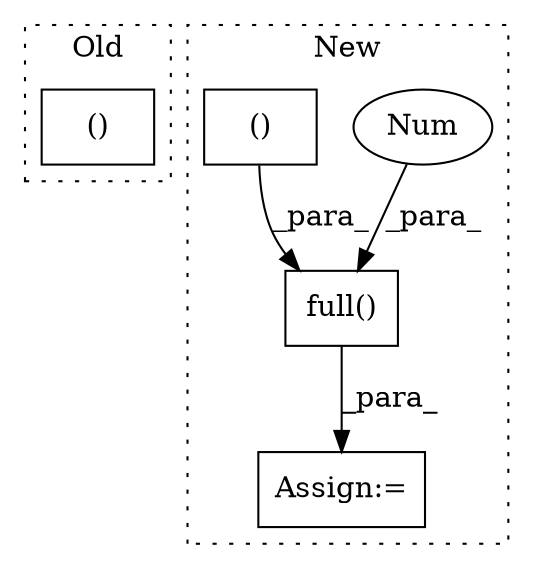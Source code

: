digraph G {
subgraph cluster0 {
1 [label="()" a="54" s="7539" l="19" shape="box"];
label = "Old";
style="dotted";
}
subgraph cluster1 {
2 [label="full()" a="75" s="6971,7002" l="11,1" shape="box"];
3 [label="Num" a="76" s="6998" l="4" shape="ellipse"];
4 [label="()" a="54" s="6994" l="0" shape="box"];
5 [label="Assign:=" a="68" s="7074" l="3" shape="box"];
label = "New";
style="dotted";
}
2 -> 5 [label="_para_"];
3 -> 2 [label="_para_"];
4 -> 2 [label="_para_"];
}